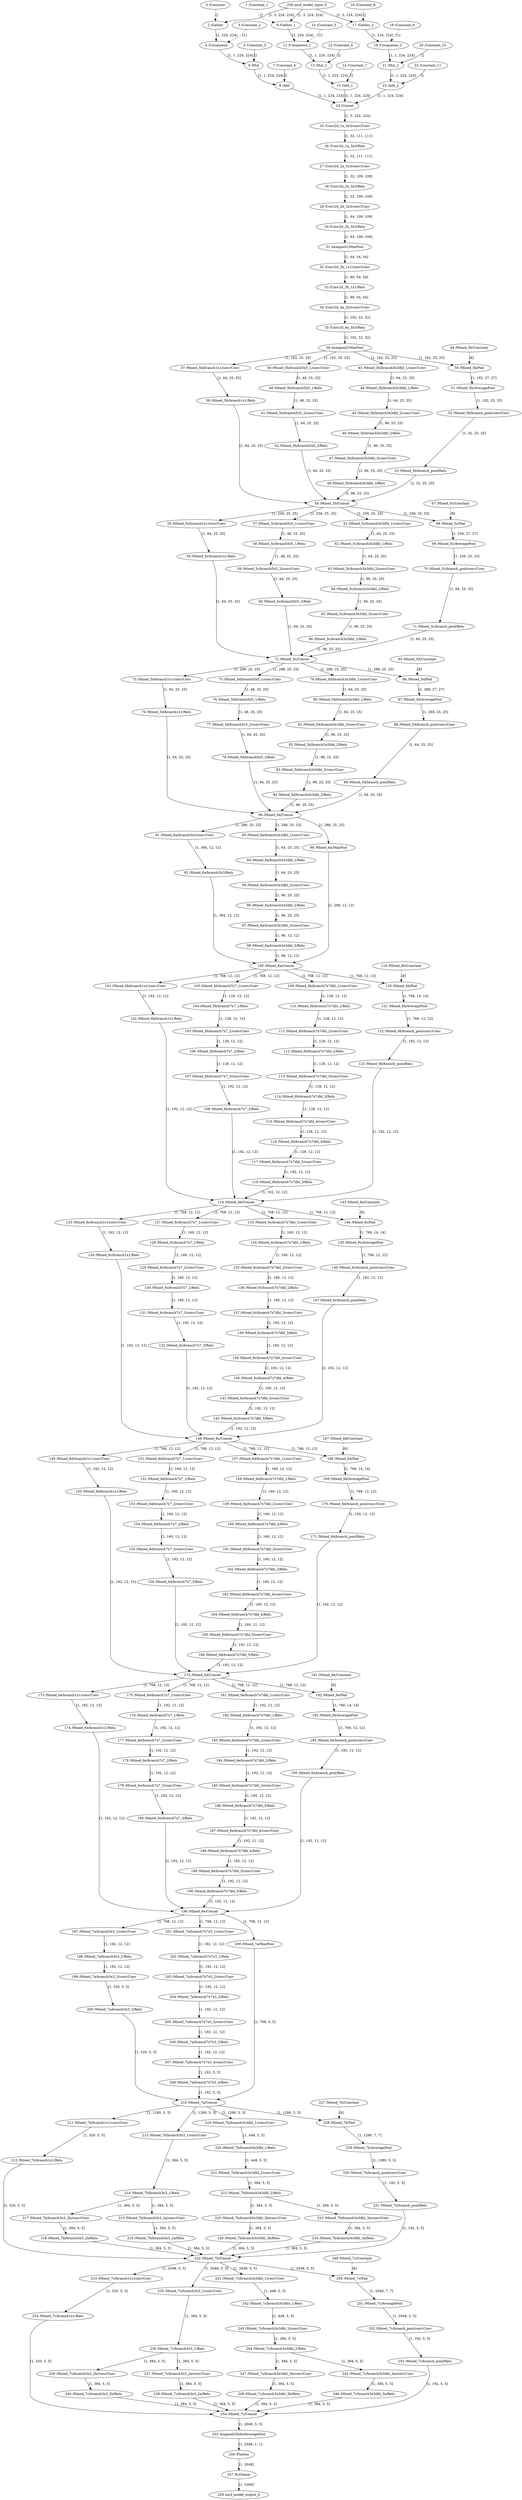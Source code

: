 strict digraph  {
"0 /Constant" [id=0, type=Constant];
"1 /Constant_1" [id=1, type=Constant];
"2 /Gather" [id=2, type=Gather];
"3 /Constant_2" [id=3, type=Constant];
"4 /Unsqueeze" [id=4, type=Unsqueeze];
"5 /Constant_3" [id=5, type=Constant];
"6 /Mul" [id=6, type=Mul];
"7 /Constant_4" [id=7, type=Constant];
"8 /Add" [id=8, type=Add];
"9 /Gather_1" [id=9, type=Gather];
"10 /Constant_5" [id=10, type=Constant];
"11 /Unsqueeze_1" [id=11, type=Unsqueeze];
"12 /Constant_6" [id=12, type=Constant];
"13 /Mul_1" [id=13, type=Mul];
"14 /Constant_7" [id=14, type=Constant];
"15 /Add_1" [id=15, type=Add];
"16 /Constant_8" [id=16, type=Constant];
"17 /Gather_2" [id=17, type=Gather];
"18 /Constant_9" [id=18, type=Constant];
"19 /Unsqueeze_2" [id=19, type=Unsqueeze];
"20 /Constant_10" [id=20, type=Constant];
"21 /Mul_2" [id=21, type=Mul];
"22 /Constant_11" [id=22, type=Constant];
"23 /Add_2" [id=23, type=Add];
"24 /Concat" [id=24, type=Concat];
"25 /Conv2d_1a_3x3/conv/Conv" [id=25, type=Conv];
"26 /Conv2d_1a_3x3/Relu" [id=26, type=Relu];
"27 /Conv2d_2a_3x3/conv/Conv" [id=27, type=Conv];
"28 /Conv2d_2a_3x3/Relu" [id=28, type=Relu];
"29 /Conv2d_2b_3x3/conv/Conv" [id=29, type=Conv];
"30 /Conv2d_2b_3x3/Relu" [id=30, type=Relu];
"31 /maxpool1/MaxPool" [id=31, type=MaxPool];
"32 /Conv2d_3b_1x1/conv/Conv" [id=32, type=Conv];
"33 /Conv2d_3b_1x1/Relu" [id=33, type=Relu];
"34 /Conv2d_4a_3x3/conv/Conv" [id=34, type=Conv];
"35 /Conv2d_4a_3x3/Relu" [id=35, type=Relu];
"36 /maxpool2/MaxPool" [id=36, type=MaxPool];
"37 /Mixed_5b/branch1x1/conv/Conv" [id=37, type=Conv];
"38 /Mixed_5b/branch1x1/Relu" [id=38, type=Relu];
"39 /Mixed_5b/branch5x5_1/conv/Conv" [id=39, type=Conv];
"40 /Mixed_5b/branch5x5_1/Relu" [id=40, type=Relu];
"41 /Mixed_5b/branch5x5_2/conv/Conv" [id=41, type=Conv];
"42 /Mixed_5b/branch5x5_2/Relu" [id=42, type=Relu];
"43 /Mixed_5b/branch3x3dbl_1/conv/Conv" [id=43, type=Conv];
"44 /Mixed_5b/branch3x3dbl_1/Relu" [id=44, type=Relu];
"45 /Mixed_5b/branch3x3dbl_2/conv/Conv" [id=45, type=Conv];
"46 /Mixed_5b/branch3x3dbl_2/Relu" [id=46, type=Relu];
"47 /Mixed_5b/branch3x3dbl_3/conv/Conv" [id=47, type=Conv];
"48 /Mixed_5b/branch3x3dbl_3/Relu" [id=48, type=Relu];
"49 /Mixed_5b/Constant" [id=49, type=Constant];
"50 /Mixed_5b/Pad" [id=50, type=Pad];
"51 /Mixed_5b/AveragePool" [id=51, type=AveragePool];
"52 /Mixed_5b/branch_pool/conv/Conv" [id=52, type=Conv];
"53 /Mixed_5b/branch_pool/Relu" [id=53, type=Relu];
"54 /Mixed_5b/Concat" [id=54, type=Concat];
"55 /Mixed_5c/branch1x1/conv/Conv" [id=55, type=Conv];
"56 /Mixed_5c/branch1x1/Relu" [id=56, type=Relu];
"57 /Mixed_5c/branch5x5_1/conv/Conv" [id=57, type=Conv];
"58 /Mixed_5c/branch5x5_1/Relu" [id=58, type=Relu];
"59 /Mixed_5c/branch5x5_2/conv/Conv" [id=59, type=Conv];
"60 /Mixed_5c/branch5x5_2/Relu" [id=60, type=Relu];
"61 /Mixed_5c/branch3x3dbl_1/conv/Conv" [id=61, type=Conv];
"62 /Mixed_5c/branch3x3dbl_1/Relu" [id=62, type=Relu];
"63 /Mixed_5c/branch3x3dbl_2/conv/Conv" [id=63, type=Conv];
"64 /Mixed_5c/branch3x3dbl_2/Relu" [id=64, type=Relu];
"65 /Mixed_5c/branch3x3dbl_3/conv/Conv" [id=65, type=Conv];
"66 /Mixed_5c/branch3x3dbl_3/Relu" [id=66, type=Relu];
"67 /Mixed_5c/Constant" [id=67, type=Constant];
"68 /Mixed_5c/Pad" [id=68, type=Pad];
"69 /Mixed_5c/AveragePool" [id=69, type=AveragePool];
"70 /Mixed_5c/branch_pool/conv/Conv" [id=70, type=Conv];
"71 /Mixed_5c/branch_pool/Relu" [id=71, type=Relu];
"72 /Mixed_5c/Concat" [id=72, type=Concat];
"73 /Mixed_5d/branch1x1/conv/Conv" [id=73, type=Conv];
"74 /Mixed_5d/branch1x1/Relu" [id=74, type=Relu];
"75 /Mixed_5d/branch5x5_1/conv/Conv" [id=75, type=Conv];
"76 /Mixed_5d/branch5x5_1/Relu" [id=76, type=Relu];
"77 /Mixed_5d/branch5x5_2/conv/Conv" [id=77, type=Conv];
"78 /Mixed_5d/branch5x5_2/Relu" [id=78, type=Relu];
"79 /Mixed_5d/branch3x3dbl_1/conv/Conv" [id=79, type=Conv];
"80 /Mixed_5d/branch3x3dbl_1/Relu" [id=80, type=Relu];
"81 /Mixed_5d/branch3x3dbl_2/conv/Conv" [id=81, type=Conv];
"82 /Mixed_5d/branch3x3dbl_2/Relu" [id=82, type=Relu];
"83 /Mixed_5d/branch3x3dbl_3/conv/Conv" [id=83, type=Conv];
"84 /Mixed_5d/branch3x3dbl_3/Relu" [id=84, type=Relu];
"85 /Mixed_5d/Constant" [id=85, type=Constant];
"86 /Mixed_5d/Pad" [id=86, type=Pad];
"87 /Mixed_5d/AveragePool" [id=87, type=AveragePool];
"88 /Mixed_5d/branch_pool/conv/Conv" [id=88, type=Conv];
"89 /Mixed_5d/branch_pool/Relu" [id=89, type=Relu];
"90 /Mixed_5d/Concat" [id=90, type=Concat];
"91 /Mixed_6a/branch3x3/conv/Conv" [id=91, type=Conv];
"92 /Mixed_6a/branch3x3/Relu" [id=92, type=Relu];
"93 /Mixed_6a/branch3x3dbl_1/conv/Conv" [id=93, type=Conv];
"94 /Mixed_6a/branch3x3dbl_1/Relu" [id=94, type=Relu];
"95 /Mixed_6a/branch3x3dbl_2/conv/Conv" [id=95, type=Conv];
"96 /Mixed_6a/branch3x3dbl_2/Relu" [id=96, type=Relu];
"97 /Mixed_6a/branch3x3dbl_3/conv/Conv" [id=97, type=Conv];
"98 /Mixed_6a/branch3x3dbl_3/Relu" [id=98, type=Relu];
"99 /Mixed_6a/MaxPool" [id=99, type=MaxPool];
"100 /Mixed_6a/Concat" [id=100, type=Concat];
"101 /Mixed_6b/branch1x1/conv/Conv" [id=101, type=Conv];
"102 /Mixed_6b/branch1x1/Relu" [id=102, type=Relu];
"103 /Mixed_6b/branch7x7_1/conv/Conv" [id=103, type=Conv];
"104 /Mixed_6b/branch7x7_1/Relu" [id=104, type=Relu];
"105 /Mixed_6b/branch7x7_2/conv/Conv" [id=105, type=Conv];
"106 /Mixed_6b/branch7x7_2/Relu" [id=106, type=Relu];
"107 /Mixed_6b/branch7x7_3/conv/Conv" [id=107, type=Conv];
"108 /Mixed_6b/branch7x7_3/Relu" [id=108, type=Relu];
"109 /Mixed_6b/branch7x7dbl_1/conv/Conv" [id=109, type=Conv];
"110 /Mixed_6b/branch7x7dbl_1/Relu" [id=110, type=Relu];
"111 /Mixed_6b/branch7x7dbl_2/conv/Conv" [id=111, type=Conv];
"112 /Mixed_6b/branch7x7dbl_2/Relu" [id=112, type=Relu];
"113 /Mixed_6b/branch7x7dbl_3/conv/Conv" [id=113, type=Conv];
"114 /Mixed_6b/branch7x7dbl_3/Relu" [id=114, type=Relu];
"115 /Mixed_6b/branch7x7dbl_4/conv/Conv" [id=115, type=Conv];
"116 /Mixed_6b/branch7x7dbl_4/Relu" [id=116, type=Relu];
"117 /Mixed_6b/branch7x7dbl_5/conv/Conv" [id=117, type=Conv];
"118 /Mixed_6b/branch7x7dbl_5/Relu" [id=118, type=Relu];
"119 /Mixed_6b/Constant" [id=119, type=Constant];
"120 /Mixed_6b/Pad" [id=120, type=Pad];
"121 /Mixed_6b/AveragePool" [id=121, type=AveragePool];
"122 /Mixed_6b/branch_pool/conv/Conv" [id=122, type=Conv];
"123 /Mixed_6b/branch_pool/Relu" [id=123, type=Relu];
"124 /Mixed_6b/Concat" [id=124, type=Concat];
"125 /Mixed_6c/branch1x1/conv/Conv" [id=125, type=Conv];
"126 /Mixed_6c/branch1x1/Relu" [id=126, type=Relu];
"127 /Mixed_6c/branch7x7_1/conv/Conv" [id=127, type=Conv];
"128 /Mixed_6c/branch7x7_1/Relu" [id=128, type=Relu];
"129 /Mixed_6c/branch7x7_2/conv/Conv" [id=129, type=Conv];
"130 /Mixed_6c/branch7x7_2/Relu" [id=130, type=Relu];
"131 /Mixed_6c/branch7x7_3/conv/Conv" [id=131, type=Conv];
"132 /Mixed_6c/branch7x7_3/Relu" [id=132, type=Relu];
"133 /Mixed_6c/branch7x7dbl_1/conv/Conv" [id=133, type=Conv];
"134 /Mixed_6c/branch7x7dbl_1/Relu" [id=134, type=Relu];
"135 /Mixed_6c/branch7x7dbl_2/conv/Conv" [id=135, type=Conv];
"136 /Mixed_6c/branch7x7dbl_2/Relu" [id=136, type=Relu];
"137 /Mixed_6c/branch7x7dbl_3/conv/Conv" [id=137, type=Conv];
"138 /Mixed_6c/branch7x7dbl_3/Relu" [id=138, type=Relu];
"139 /Mixed_6c/branch7x7dbl_4/conv/Conv" [id=139, type=Conv];
"140 /Mixed_6c/branch7x7dbl_4/Relu" [id=140, type=Relu];
"141 /Mixed_6c/branch7x7dbl_5/conv/Conv" [id=141, type=Conv];
"142 /Mixed_6c/branch7x7dbl_5/Relu" [id=142, type=Relu];
"143 /Mixed_6c/Constant" [id=143, type=Constant];
"144 /Mixed_6c/Pad" [id=144, type=Pad];
"145 /Mixed_6c/AveragePool" [id=145, type=AveragePool];
"146 /Mixed_6c/branch_pool/conv/Conv" [id=146, type=Conv];
"147 /Mixed_6c/branch_pool/Relu" [id=147, type=Relu];
"148 /Mixed_6c/Concat" [id=148, type=Concat];
"149 /Mixed_6d/branch1x1/conv/Conv" [id=149, type=Conv];
"150 /Mixed_6d/branch1x1/Relu" [id=150, type=Relu];
"151 /Mixed_6d/branch7x7_1/conv/Conv" [id=151, type=Conv];
"152 /Mixed_6d/branch7x7_1/Relu" [id=152, type=Relu];
"153 /Mixed_6d/branch7x7_2/conv/Conv" [id=153, type=Conv];
"154 /Mixed_6d/branch7x7_2/Relu" [id=154, type=Relu];
"155 /Mixed_6d/branch7x7_3/conv/Conv" [id=155, type=Conv];
"156 /Mixed_6d/branch7x7_3/Relu" [id=156, type=Relu];
"157 /Mixed_6d/branch7x7dbl_1/conv/Conv" [id=157, type=Conv];
"158 /Mixed_6d/branch7x7dbl_1/Relu" [id=158, type=Relu];
"159 /Mixed_6d/branch7x7dbl_2/conv/Conv" [id=159, type=Conv];
"160 /Mixed_6d/branch7x7dbl_2/Relu" [id=160, type=Relu];
"161 /Mixed_6d/branch7x7dbl_3/conv/Conv" [id=161, type=Conv];
"162 /Mixed_6d/branch7x7dbl_3/Relu" [id=162, type=Relu];
"163 /Mixed_6d/branch7x7dbl_4/conv/Conv" [id=163, type=Conv];
"164 /Mixed_6d/branch7x7dbl_4/Relu" [id=164, type=Relu];
"165 /Mixed_6d/branch7x7dbl_5/conv/Conv" [id=165, type=Conv];
"166 /Mixed_6d/branch7x7dbl_5/Relu" [id=166, type=Relu];
"167 /Mixed_6d/Constant" [id=167, type=Constant];
"168 /Mixed_6d/Pad" [id=168, type=Pad];
"169 /Mixed_6d/AveragePool" [id=169, type=AveragePool];
"170 /Mixed_6d/branch_pool/conv/Conv" [id=170, type=Conv];
"171 /Mixed_6d/branch_pool/Relu" [id=171, type=Relu];
"172 /Mixed_6d/Concat" [id=172, type=Concat];
"173 /Mixed_6e/branch1x1/conv/Conv" [id=173, type=Conv];
"174 /Mixed_6e/branch1x1/Relu" [id=174, type=Relu];
"175 /Mixed_6e/branch7x7_1/conv/Conv" [id=175, type=Conv];
"176 /Mixed_6e/branch7x7_1/Relu" [id=176, type=Relu];
"177 /Mixed_6e/branch7x7_2/conv/Conv" [id=177, type=Conv];
"178 /Mixed_6e/branch7x7_2/Relu" [id=178, type=Relu];
"179 /Mixed_6e/branch7x7_3/conv/Conv" [id=179, type=Conv];
"180 /Mixed_6e/branch7x7_3/Relu" [id=180, type=Relu];
"181 /Mixed_6e/branch7x7dbl_1/conv/Conv" [id=181, type=Conv];
"182 /Mixed_6e/branch7x7dbl_1/Relu" [id=182, type=Relu];
"183 /Mixed_6e/branch7x7dbl_2/conv/Conv" [id=183, type=Conv];
"184 /Mixed_6e/branch7x7dbl_2/Relu" [id=184, type=Relu];
"185 /Mixed_6e/branch7x7dbl_3/conv/Conv" [id=185, type=Conv];
"186 /Mixed_6e/branch7x7dbl_3/Relu" [id=186, type=Relu];
"187 /Mixed_6e/branch7x7dbl_4/conv/Conv" [id=187, type=Conv];
"188 /Mixed_6e/branch7x7dbl_4/Relu" [id=188, type=Relu];
"189 /Mixed_6e/branch7x7dbl_5/conv/Conv" [id=189, type=Conv];
"190 /Mixed_6e/branch7x7dbl_5/Relu" [id=190, type=Relu];
"191 /Mixed_6e/Constant" [id=191, type=Constant];
"192 /Mixed_6e/Pad" [id=192, type=Pad];
"193 /Mixed_6e/AveragePool" [id=193, type=AveragePool];
"194 /Mixed_6e/branch_pool/conv/Conv" [id=194, type=Conv];
"195 /Mixed_6e/branch_pool/Relu" [id=195, type=Relu];
"196 /Mixed_6e/Concat" [id=196, type=Concat];
"197 /Mixed_7a/branch3x3_1/conv/Conv" [id=197, type=Conv];
"198 /Mixed_7a/branch3x3_1/Relu" [id=198, type=Relu];
"199 /Mixed_7a/branch3x3_2/conv/Conv" [id=199, type=Conv];
"200 /Mixed_7a/branch3x3_2/Relu" [id=200, type=Relu];
"201 /Mixed_7a/branch7x7x3_1/conv/Conv" [id=201, type=Conv];
"202 /Mixed_7a/branch7x7x3_1/Relu" [id=202, type=Relu];
"203 /Mixed_7a/branch7x7x3_2/conv/Conv" [id=203, type=Conv];
"204 /Mixed_7a/branch7x7x3_2/Relu" [id=204, type=Relu];
"205 /Mixed_7a/branch7x7x3_3/conv/Conv" [id=205, type=Conv];
"206 /Mixed_7a/branch7x7x3_3/Relu" [id=206, type=Relu];
"207 /Mixed_7a/branch7x7x3_4/conv/Conv" [id=207, type=Conv];
"208 /Mixed_7a/branch7x7x3_4/Relu" [id=208, type=Relu];
"209 /Mixed_7a/MaxPool" [id=209, type=MaxPool];
"210 /Mixed_7a/Concat" [id=210, type=Concat];
"211 /Mixed_7b/branch1x1/conv/Conv" [id=211, type=Conv];
"212 /Mixed_7b/branch1x1/Relu" [id=212, type=Relu];
"213 /Mixed_7b/branch3x3_1/conv/Conv" [id=213, type=Conv];
"214 /Mixed_7b/branch3x3_1/Relu" [id=214, type=Relu];
"215 /Mixed_7b/branch3x3_2a/conv/Conv" [id=215, type=Conv];
"216 /Mixed_7b/branch3x3_2a/Relu" [id=216, type=Relu];
"217 /Mixed_7b/branch3x3_2b/conv/Conv" [id=217, type=Conv];
"218 /Mixed_7b/branch3x3_2b/Relu" [id=218, type=Relu];
"219 /Mixed_7b/branch3x3dbl_1/conv/Conv" [id=219, type=Conv];
"220 /Mixed_7b/branch3x3dbl_1/Relu" [id=220, type=Relu];
"221 /Mixed_7b/branch3x3dbl_2/conv/Conv" [id=221, type=Conv];
"222 /Mixed_7b/branch3x3dbl_2/Relu" [id=222, type=Relu];
"223 /Mixed_7b/branch3x3dbl_3a/conv/Conv" [id=223, type=Conv];
"224 /Mixed_7b/branch3x3dbl_3a/Relu" [id=224, type=Relu];
"225 /Mixed_7b/branch3x3dbl_3b/conv/Conv" [id=225, type=Conv];
"226 /Mixed_7b/branch3x3dbl_3b/Relu" [id=226, type=Relu];
"227 /Mixed_7b/Constant" [id=227, type=Constant];
"228 /Mixed_7b/Pad" [id=228, type=Pad];
"229 /Mixed_7b/AveragePool" [id=229, type=AveragePool];
"230 /Mixed_7b/branch_pool/conv/Conv" [id=230, type=Conv];
"231 /Mixed_7b/branch_pool/Relu" [id=231, type=Relu];
"232 /Mixed_7b/Concat" [id=232, type=Concat];
"233 /Mixed_7c/branch1x1/conv/Conv" [id=233, type=Conv];
"234 /Mixed_7c/branch1x1/Relu" [id=234, type=Relu];
"235 /Mixed_7c/branch3x3_1/conv/Conv" [id=235, type=Conv];
"236 /Mixed_7c/branch3x3_1/Relu" [id=236, type=Relu];
"237 /Mixed_7c/branch3x3_2a/conv/Conv" [id=237, type=Conv];
"238 /Mixed_7c/branch3x3_2a/Relu" [id=238, type=Relu];
"239 /Mixed_7c/branch3x3_2b/conv/Conv" [id=239, type=Conv];
"240 /Mixed_7c/branch3x3_2b/Relu" [id=240, type=Relu];
"241 /Mixed_7c/branch3x3dbl_1/conv/Conv" [id=241, type=Conv];
"242 /Mixed_7c/branch3x3dbl_1/Relu" [id=242, type=Relu];
"243 /Mixed_7c/branch3x3dbl_2/conv/Conv" [id=243, type=Conv];
"244 /Mixed_7c/branch3x3dbl_2/Relu" [id=244, type=Relu];
"245 /Mixed_7c/branch3x3dbl_3a/conv/Conv" [id=245, type=Conv];
"246 /Mixed_7c/branch3x3dbl_3a/Relu" [id=246, type=Relu];
"247 /Mixed_7c/branch3x3dbl_3b/conv/Conv" [id=247, type=Conv];
"248 /Mixed_7c/branch3x3dbl_3b/Relu" [id=248, type=Relu];
"249 /Mixed_7c/Constant" [id=249, type=Constant];
"250 /Mixed_7c/Pad" [id=250, type=Pad];
"251 /Mixed_7c/AveragePool" [id=251, type=AveragePool];
"252 /Mixed_7c/branch_pool/conv/Conv" [id=252, type=Conv];
"253 /Mixed_7c/branch_pool/Relu" [id=253, type=Relu];
"254 /Mixed_7c/Concat" [id=254, type=Concat];
"255 /avgpool/GlobalAveragePool" [id=255, type=GlobalAveragePool];
"256 /Flatten" [id=256, type=Flatten];
"257 /fc/Gemm" [id=257, type=Gemm];
"258 nncf_model_input_0" [id=258, type=nncf_model_input];
"259 nncf_model_output_0" [id=259, type=nncf_model_output];
"0 /Constant" -> "2 /Gather"  [label="[]", style=dashed];
"1 /Constant_1" -> "9 /Gather_1"  [label="[]", style=dashed];
"2 /Gather" -> "4 /Unsqueeze"  [label="[1, 224, 224]", style=solid];
"3 /Constant_2" -> "4 /Unsqueeze"  [label="[1]", style=dashed];
"4 /Unsqueeze" -> "6 /Mul"  [label="[1, 1, 224, 224]", style=solid];
"5 /Constant_3" -> "6 /Mul"  [label="[]", style=solid];
"6 /Mul" -> "8 /Add"  [label="[1, 1, 224, 224]", style=solid];
"7 /Constant_4" -> "8 /Add"  [label="[]", style=solid];
"8 /Add" -> "24 /Concat"  [label="[1, 1, 224, 224]", style=solid];
"9 /Gather_1" -> "11 /Unsqueeze_1"  [label="[1, 224, 224]", style=solid];
"10 /Constant_5" -> "11 /Unsqueeze_1"  [label="[1]", style=dashed];
"11 /Unsqueeze_1" -> "13 /Mul_1"  [label="[1, 1, 224, 224]", style=solid];
"12 /Constant_6" -> "13 /Mul_1"  [label="[]", style=solid];
"13 /Mul_1" -> "15 /Add_1"  [label="[1, 1, 224, 224]", style=solid];
"14 /Constant_7" -> "15 /Add_1"  [label="[]", style=solid];
"15 /Add_1" -> "24 /Concat"  [label="[1, 1, 224, 224]", style=solid];
"16 /Constant_8" -> "17 /Gather_2"  [label="[]", style=dashed];
"17 /Gather_2" -> "19 /Unsqueeze_2"  [label="[1, 224, 224]", style=solid];
"18 /Constant_9" -> "19 /Unsqueeze_2"  [label="[1]", style=dashed];
"19 /Unsqueeze_2" -> "21 /Mul_2"  [label="[1, 1, 224, 224]", style=solid];
"20 /Constant_10" -> "21 /Mul_2"  [label="[]", style=solid];
"21 /Mul_2" -> "23 /Add_2"  [label="[1, 1, 224, 224]", style=solid];
"22 /Constant_11" -> "23 /Add_2"  [label="[]", style=solid];
"23 /Add_2" -> "24 /Concat"  [label="[1, 1, 224, 224]", style=solid];
"24 /Concat" -> "25 /Conv2d_1a_3x3/conv/Conv"  [label="[1, 3, 224, 224]", style=solid];
"25 /Conv2d_1a_3x3/conv/Conv" -> "26 /Conv2d_1a_3x3/Relu"  [label="[1, 32, 111, 111]", style=solid];
"26 /Conv2d_1a_3x3/Relu" -> "27 /Conv2d_2a_3x3/conv/Conv"  [label="[1, 32, 111, 111]", style=solid];
"27 /Conv2d_2a_3x3/conv/Conv" -> "28 /Conv2d_2a_3x3/Relu"  [label="[1, 32, 109, 109]", style=solid];
"28 /Conv2d_2a_3x3/Relu" -> "29 /Conv2d_2b_3x3/conv/Conv"  [label="[1, 32, 109, 109]", style=solid];
"29 /Conv2d_2b_3x3/conv/Conv" -> "30 /Conv2d_2b_3x3/Relu"  [label="[1, 64, 109, 109]", style=solid];
"30 /Conv2d_2b_3x3/Relu" -> "31 /maxpool1/MaxPool"  [label="[1, 64, 109, 109]", style=solid];
"31 /maxpool1/MaxPool" -> "32 /Conv2d_3b_1x1/conv/Conv"  [label="[1, 64, 54, 54]", style=solid];
"32 /Conv2d_3b_1x1/conv/Conv" -> "33 /Conv2d_3b_1x1/Relu"  [label="[1, 80, 54, 54]", style=solid];
"33 /Conv2d_3b_1x1/Relu" -> "34 /Conv2d_4a_3x3/conv/Conv"  [label="[1, 80, 54, 54]", style=solid];
"34 /Conv2d_4a_3x3/conv/Conv" -> "35 /Conv2d_4a_3x3/Relu"  [label="[1, 192, 52, 52]", style=solid];
"35 /Conv2d_4a_3x3/Relu" -> "36 /maxpool2/MaxPool"  [label="[1, 192, 52, 52]", style=solid];
"36 /maxpool2/MaxPool" -> "37 /Mixed_5b/branch1x1/conv/Conv"  [label="[1, 192, 25, 25]", style=solid];
"36 /maxpool2/MaxPool" -> "39 /Mixed_5b/branch5x5_1/conv/Conv"  [label="[1, 192, 25, 25]", style=solid];
"36 /maxpool2/MaxPool" -> "43 /Mixed_5b/branch3x3dbl_1/conv/Conv"  [label="[1, 192, 25, 25]", style=solid];
"36 /maxpool2/MaxPool" -> "50 /Mixed_5b/Pad"  [label="[1, 192, 25, 25]", style=solid];
"37 /Mixed_5b/branch1x1/conv/Conv" -> "38 /Mixed_5b/branch1x1/Relu"  [label="[1, 64, 25, 25]", style=solid];
"38 /Mixed_5b/branch1x1/Relu" -> "54 /Mixed_5b/Concat"  [label="[1, 64, 25, 25]", style=solid];
"39 /Mixed_5b/branch5x5_1/conv/Conv" -> "40 /Mixed_5b/branch5x5_1/Relu"  [label="[1, 48, 25, 25]", style=solid];
"40 /Mixed_5b/branch5x5_1/Relu" -> "41 /Mixed_5b/branch5x5_2/conv/Conv"  [label="[1, 48, 25, 25]", style=solid];
"41 /Mixed_5b/branch5x5_2/conv/Conv" -> "42 /Mixed_5b/branch5x5_2/Relu"  [label="[1, 64, 25, 25]", style=solid];
"42 /Mixed_5b/branch5x5_2/Relu" -> "54 /Mixed_5b/Concat"  [label="[1, 64, 25, 25]", style=solid];
"43 /Mixed_5b/branch3x3dbl_1/conv/Conv" -> "44 /Mixed_5b/branch3x3dbl_1/Relu"  [label="[1, 64, 25, 25]", style=solid];
"44 /Mixed_5b/branch3x3dbl_1/Relu" -> "45 /Mixed_5b/branch3x3dbl_2/conv/Conv"  [label="[1, 64, 25, 25]", style=solid];
"45 /Mixed_5b/branch3x3dbl_2/conv/Conv" -> "46 /Mixed_5b/branch3x3dbl_2/Relu"  [label="[1, 96, 25, 25]", style=solid];
"46 /Mixed_5b/branch3x3dbl_2/Relu" -> "47 /Mixed_5b/branch3x3dbl_3/conv/Conv"  [label="[1, 96, 25, 25]", style=solid];
"47 /Mixed_5b/branch3x3dbl_3/conv/Conv" -> "48 /Mixed_5b/branch3x3dbl_3/Relu"  [label="[1, 96, 25, 25]", style=solid];
"48 /Mixed_5b/branch3x3dbl_3/Relu" -> "54 /Mixed_5b/Concat"  [label="[1, 96, 25, 25]", style=solid];
"49 /Mixed_5b/Constant" -> "50 /Mixed_5b/Pad"  [label="[8]", style=dashed];
"50 /Mixed_5b/Pad" -> "51 /Mixed_5b/AveragePool"  [label="[1, 192, 27, 27]", style=solid];
"51 /Mixed_5b/AveragePool" -> "52 /Mixed_5b/branch_pool/conv/Conv"  [label="[1, 192, 25, 25]", style=solid];
"52 /Mixed_5b/branch_pool/conv/Conv" -> "53 /Mixed_5b/branch_pool/Relu"  [label="[1, 32, 25, 25]", style=solid];
"53 /Mixed_5b/branch_pool/Relu" -> "54 /Mixed_5b/Concat"  [label="[1, 32, 25, 25]", style=solid];
"54 /Mixed_5b/Concat" -> "55 /Mixed_5c/branch1x1/conv/Conv"  [label="[1, 256, 25, 25]", style=solid];
"54 /Mixed_5b/Concat" -> "57 /Mixed_5c/branch5x5_1/conv/Conv"  [label="[1, 256, 25, 25]", style=solid];
"54 /Mixed_5b/Concat" -> "61 /Mixed_5c/branch3x3dbl_1/conv/Conv"  [label="[1, 256, 25, 25]", style=solid];
"54 /Mixed_5b/Concat" -> "68 /Mixed_5c/Pad"  [label="[1, 256, 25, 25]", style=solid];
"55 /Mixed_5c/branch1x1/conv/Conv" -> "56 /Mixed_5c/branch1x1/Relu"  [label="[1, 64, 25, 25]", style=solid];
"56 /Mixed_5c/branch1x1/Relu" -> "72 /Mixed_5c/Concat"  [label="[1, 64, 25, 25]", style=solid];
"57 /Mixed_5c/branch5x5_1/conv/Conv" -> "58 /Mixed_5c/branch5x5_1/Relu"  [label="[1, 48, 25, 25]", style=solid];
"58 /Mixed_5c/branch5x5_1/Relu" -> "59 /Mixed_5c/branch5x5_2/conv/Conv"  [label="[1, 48, 25, 25]", style=solid];
"59 /Mixed_5c/branch5x5_2/conv/Conv" -> "60 /Mixed_5c/branch5x5_2/Relu"  [label="[1, 64, 25, 25]", style=solid];
"60 /Mixed_5c/branch5x5_2/Relu" -> "72 /Mixed_5c/Concat"  [label="[1, 64, 25, 25]", style=solid];
"61 /Mixed_5c/branch3x3dbl_1/conv/Conv" -> "62 /Mixed_5c/branch3x3dbl_1/Relu"  [label="[1, 64, 25, 25]", style=solid];
"62 /Mixed_5c/branch3x3dbl_1/Relu" -> "63 /Mixed_5c/branch3x3dbl_2/conv/Conv"  [label="[1, 64, 25, 25]", style=solid];
"63 /Mixed_5c/branch3x3dbl_2/conv/Conv" -> "64 /Mixed_5c/branch3x3dbl_2/Relu"  [label="[1, 96, 25, 25]", style=solid];
"64 /Mixed_5c/branch3x3dbl_2/Relu" -> "65 /Mixed_5c/branch3x3dbl_3/conv/Conv"  [label="[1, 96, 25, 25]", style=solid];
"65 /Mixed_5c/branch3x3dbl_3/conv/Conv" -> "66 /Mixed_5c/branch3x3dbl_3/Relu"  [label="[1, 96, 25, 25]", style=solid];
"66 /Mixed_5c/branch3x3dbl_3/Relu" -> "72 /Mixed_5c/Concat"  [label="[1, 96, 25, 25]", style=solid];
"67 /Mixed_5c/Constant" -> "68 /Mixed_5c/Pad"  [label="[8]", style=dashed];
"68 /Mixed_5c/Pad" -> "69 /Mixed_5c/AveragePool"  [label="[1, 256, 27, 27]", style=solid];
"69 /Mixed_5c/AveragePool" -> "70 /Mixed_5c/branch_pool/conv/Conv"  [label="[1, 256, 25, 25]", style=solid];
"70 /Mixed_5c/branch_pool/conv/Conv" -> "71 /Mixed_5c/branch_pool/Relu"  [label="[1, 64, 25, 25]", style=solid];
"71 /Mixed_5c/branch_pool/Relu" -> "72 /Mixed_5c/Concat"  [label="[1, 64, 25, 25]", style=solid];
"72 /Mixed_5c/Concat" -> "73 /Mixed_5d/branch1x1/conv/Conv"  [label="[1, 288, 25, 25]", style=solid];
"72 /Mixed_5c/Concat" -> "75 /Mixed_5d/branch5x5_1/conv/Conv"  [label="[1, 288, 25, 25]", style=solid];
"72 /Mixed_5c/Concat" -> "79 /Mixed_5d/branch3x3dbl_1/conv/Conv"  [label="[1, 288, 25, 25]", style=solid];
"72 /Mixed_5c/Concat" -> "86 /Mixed_5d/Pad"  [label="[1, 288, 25, 25]", style=solid];
"73 /Mixed_5d/branch1x1/conv/Conv" -> "74 /Mixed_5d/branch1x1/Relu"  [label="[1, 64, 25, 25]", style=solid];
"74 /Mixed_5d/branch1x1/Relu" -> "90 /Mixed_5d/Concat"  [label="[1, 64, 25, 25]", style=solid];
"75 /Mixed_5d/branch5x5_1/conv/Conv" -> "76 /Mixed_5d/branch5x5_1/Relu"  [label="[1, 48, 25, 25]", style=solid];
"76 /Mixed_5d/branch5x5_1/Relu" -> "77 /Mixed_5d/branch5x5_2/conv/Conv"  [label="[1, 48, 25, 25]", style=solid];
"77 /Mixed_5d/branch5x5_2/conv/Conv" -> "78 /Mixed_5d/branch5x5_2/Relu"  [label="[1, 64, 25, 25]", style=solid];
"78 /Mixed_5d/branch5x5_2/Relu" -> "90 /Mixed_5d/Concat"  [label="[1, 64, 25, 25]", style=solid];
"79 /Mixed_5d/branch3x3dbl_1/conv/Conv" -> "80 /Mixed_5d/branch3x3dbl_1/Relu"  [label="[1, 64, 25, 25]", style=solid];
"80 /Mixed_5d/branch3x3dbl_1/Relu" -> "81 /Mixed_5d/branch3x3dbl_2/conv/Conv"  [label="[1, 64, 25, 25]", style=solid];
"81 /Mixed_5d/branch3x3dbl_2/conv/Conv" -> "82 /Mixed_5d/branch3x3dbl_2/Relu"  [label="[1, 96, 25, 25]", style=solid];
"82 /Mixed_5d/branch3x3dbl_2/Relu" -> "83 /Mixed_5d/branch3x3dbl_3/conv/Conv"  [label="[1, 96, 25, 25]", style=solid];
"83 /Mixed_5d/branch3x3dbl_3/conv/Conv" -> "84 /Mixed_5d/branch3x3dbl_3/Relu"  [label="[1, 96, 25, 25]", style=solid];
"84 /Mixed_5d/branch3x3dbl_3/Relu" -> "90 /Mixed_5d/Concat"  [label="[1, 96, 25, 25]", style=solid];
"85 /Mixed_5d/Constant" -> "86 /Mixed_5d/Pad"  [label="[8]", style=dashed];
"86 /Mixed_5d/Pad" -> "87 /Mixed_5d/AveragePool"  [label="[1, 288, 27, 27]", style=solid];
"87 /Mixed_5d/AveragePool" -> "88 /Mixed_5d/branch_pool/conv/Conv"  [label="[1, 288, 25, 25]", style=solid];
"88 /Mixed_5d/branch_pool/conv/Conv" -> "89 /Mixed_5d/branch_pool/Relu"  [label="[1, 64, 25, 25]", style=solid];
"89 /Mixed_5d/branch_pool/Relu" -> "90 /Mixed_5d/Concat"  [label="[1, 64, 25, 25]", style=solid];
"90 /Mixed_5d/Concat" -> "91 /Mixed_6a/branch3x3/conv/Conv"  [label="[1, 288, 25, 25]", style=solid];
"90 /Mixed_5d/Concat" -> "93 /Mixed_6a/branch3x3dbl_1/conv/Conv"  [label="[1, 288, 25, 25]", style=solid];
"90 /Mixed_5d/Concat" -> "99 /Mixed_6a/MaxPool"  [label="[1, 288, 25, 25]", style=solid];
"91 /Mixed_6a/branch3x3/conv/Conv" -> "92 /Mixed_6a/branch3x3/Relu"  [label="[1, 384, 12, 12]", style=solid];
"92 /Mixed_6a/branch3x3/Relu" -> "100 /Mixed_6a/Concat"  [label="[1, 384, 12, 12]", style=solid];
"93 /Mixed_6a/branch3x3dbl_1/conv/Conv" -> "94 /Mixed_6a/branch3x3dbl_1/Relu"  [label="[1, 64, 25, 25]", style=solid];
"94 /Mixed_6a/branch3x3dbl_1/Relu" -> "95 /Mixed_6a/branch3x3dbl_2/conv/Conv"  [label="[1, 64, 25, 25]", style=solid];
"95 /Mixed_6a/branch3x3dbl_2/conv/Conv" -> "96 /Mixed_6a/branch3x3dbl_2/Relu"  [label="[1, 96, 25, 25]", style=solid];
"96 /Mixed_6a/branch3x3dbl_2/Relu" -> "97 /Mixed_6a/branch3x3dbl_3/conv/Conv"  [label="[1, 96, 25, 25]", style=solid];
"97 /Mixed_6a/branch3x3dbl_3/conv/Conv" -> "98 /Mixed_6a/branch3x3dbl_3/Relu"  [label="[1, 96, 12, 12]", style=solid];
"98 /Mixed_6a/branch3x3dbl_3/Relu" -> "100 /Mixed_6a/Concat"  [label="[1, 96, 12, 12]", style=solid];
"99 /Mixed_6a/MaxPool" -> "100 /Mixed_6a/Concat"  [label="[1, 288, 12, 12]", style=solid];
"100 /Mixed_6a/Concat" -> "101 /Mixed_6b/branch1x1/conv/Conv"  [label="[1, 768, 12, 12]", style=solid];
"100 /Mixed_6a/Concat" -> "103 /Mixed_6b/branch7x7_1/conv/Conv"  [label="[1, 768, 12, 12]", style=solid];
"100 /Mixed_6a/Concat" -> "109 /Mixed_6b/branch7x7dbl_1/conv/Conv"  [label="[1, 768, 12, 12]", style=solid];
"100 /Mixed_6a/Concat" -> "120 /Mixed_6b/Pad"  [label="[1, 768, 12, 12]", style=solid];
"101 /Mixed_6b/branch1x1/conv/Conv" -> "102 /Mixed_6b/branch1x1/Relu"  [label="[1, 192, 12, 12]", style=solid];
"102 /Mixed_6b/branch1x1/Relu" -> "124 /Mixed_6b/Concat"  [label="[1, 192, 12, 12]", style=solid];
"103 /Mixed_6b/branch7x7_1/conv/Conv" -> "104 /Mixed_6b/branch7x7_1/Relu"  [label="[1, 128, 12, 12]", style=solid];
"104 /Mixed_6b/branch7x7_1/Relu" -> "105 /Mixed_6b/branch7x7_2/conv/Conv"  [label="[1, 128, 12, 12]", style=solid];
"105 /Mixed_6b/branch7x7_2/conv/Conv" -> "106 /Mixed_6b/branch7x7_2/Relu"  [label="[1, 128, 12, 12]", style=solid];
"106 /Mixed_6b/branch7x7_2/Relu" -> "107 /Mixed_6b/branch7x7_3/conv/Conv"  [label="[1, 128, 12, 12]", style=solid];
"107 /Mixed_6b/branch7x7_3/conv/Conv" -> "108 /Mixed_6b/branch7x7_3/Relu"  [label="[1, 192, 12, 12]", style=solid];
"108 /Mixed_6b/branch7x7_3/Relu" -> "124 /Mixed_6b/Concat"  [label="[1, 192, 12, 12]", style=solid];
"109 /Mixed_6b/branch7x7dbl_1/conv/Conv" -> "110 /Mixed_6b/branch7x7dbl_1/Relu"  [label="[1, 128, 12, 12]", style=solid];
"110 /Mixed_6b/branch7x7dbl_1/Relu" -> "111 /Mixed_6b/branch7x7dbl_2/conv/Conv"  [label="[1, 128, 12, 12]", style=solid];
"111 /Mixed_6b/branch7x7dbl_2/conv/Conv" -> "112 /Mixed_6b/branch7x7dbl_2/Relu"  [label="[1, 128, 12, 12]", style=solid];
"112 /Mixed_6b/branch7x7dbl_2/Relu" -> "113 /Mixed_6b/branch7x7dbl_3/conv/Conv"  [label="[1, 128, 12, 12]", style=solid];
"113 /Mixed_6b/branch7x7dbl_3/conv/Conv" -> "114 /Mixed_6b/branch7x7dbl_3/Relu"  [label="[1, 128, 12, 12]", style=solid];
"114 /Mixed_6b/branch7x7dbl_3/Relu" -> "115 /Mixed_6b/branch7x7dbl_4/conv/Conv"  [label="[1, 128, 12, 12]", style=solid];
"115 /Mixed_6b/branch7x7dbl_4/conv/Conv" -> "116 /Mixed_6b/branch7x7dbl_4/Relu"  [label="[1, 128, 12, 12]", style=solid];
"116 /Mixed_6b/branch7x7dbl_4/Relu" -> "117 /Mixed_6b/branch7x7dbl_5/conv/Conv"  [label="[1, 128, 12, 12]", style=solid];
"117 /Mixed_6b/branch7x7dbl_5/conv/Conv" -> "118 /Mixed_6b/branch7x7dbl_5/Relu"  [label="[1, 192, 12, 12]", style=solid];
"118 /Mixed_6b/branch7x7dbl_5/Relu" -> "124 /Mixed_6b/Concat"  [label="[1, 192, 12, 12]", style=solid];
"119 /Mixed_6b/Constant" -> "120 /Mixed_6b/Pad"  [label="[8]", style=dashed];
"120 /Mixed_6b/Pad" -> "121 /Mixed_6b/AveragePool"  [label="[1, 768, 14, 14]", style=solid];
"121 /Mixed_6b/AveragePool" -> "122 /Mixed_6b/branch_pool/conv/Conv"  [label="[1, 768, 12, 12]", style=solid];
"122 /Mixed_6b/branch_pool/conv/Conv" -> "123 /Mixed_6b/branch_pool/Relu"  [label="[1, 192, 12, 12]", style=solid];
"123 /Mixed_6b/branch_pool/Relu" -> "124 /Mixed_6b/Concat"  [label="[1, 192, 12, 12]", style=solid];
"124 /Mixed_6b/Concat" -> "125 /Mixed_6c/branch1x1/conv/Conv"  [label="[1, 768, 12, 12]", style=solid];
"124 /Mixed_6b/Concat" -> "127 /Mixed_6c/branch7x7_1/conv/Conv"  [label="[1, 768, 12, 12]", style=solid];
"124 /Mixed_6b/Concat" -> "133 /Mixed_6c/branch7x7dbl_1/conv/Conv"  [label="[1, 768, 12, 12]", style=solid];
"124 /Mixed_6b/Concat" -> "144 /Mixed_6c/Pad"  [label="[1, 768, 12, 12]", style=solid];
"125 /Mixed_6c/branch1x1/conv/Conv" -> "126 /Mixed_6c/branch1x1/Relu"  [label="[1, 192, 12, 12]", style=solid];
"126 /Mixed_6c/branch1x1/Relu" -> "148 /Mixed_6c/Concat"  [label="[1, 192, 12, 12]", style=solid];
"127 /Mixed_6c/branch7x7_1/conv/Conv" -> "128 /Mixed_6c/branch7x7_1/Relu"  [label="[1, 160, 12, 12]", style=solid];
"128 /Mixed_6c/branch7x7_1/Relu" -> "129 /Mixed_6c/branch7x7_2/conv/Conv"  [label="[1, 160, 12, 12]", style=solid];
"129 /Mixed_6c/branch7x7_2/conv/Conv" -> "130 /Mixed_6c/branch7x7_2/Relu"  [label="[1, 160, 12, 12]", style=solid];
"130 /Mixed_6c/branch7x7_2/Relu" -> "131 /Mixed_6c/branch7x7_3/conv/Conv"  [label="[1, 160, 12, 12]", style=solid];
"131 /Mixed_6c/branch7x7_3/conv/Conv" -> "132 /Mixed_6c/branch7x7_3/Relu"  [label="[1, 192, 12, 12]", style=solid];
"132 /Mixed_6c/branch7x7_3/Relu" -> "148 /Mixed_6c/Concat"  [label="[1, 192, 12, 12]", style=solid];
"133 /Mixed_6c/branch7x7dbl_1/conv/Conv" -> "134 /Mixed_6c/branch7x7dbl_1/Relu"  [label="[1, 160, 12, 12]", style=solid];
"134 /Mixed_6c/branch7x7dbl_1/Relu" -> "135 /Mixed_6c/branch7x7dbl_2/conv/Conv"  [label="[1, 160, 12, 12]", style=solid];
"135 /Mixed_6c/branch7x7dbl_2/conv/Conv" -> "136 /Mixed_6c/branch7x7dbl_2/Relu"  [label="[1, 160, 12, 12]", style=solid];
"136 /Mixed_6c/branch7x7dbl_2/Relu" -> "137 /Mixed_6c/branch7x7dbl_3/conv/Conv"  [label="[1, 160, 12, 12]", style=solid];
"137 /Mixed_6c/branch7x7dbl_3/conv/Conv" -> "138 /Mixed_6c/branch7x7dbl_3/Relu"  [label="[1, 160, 12, 12]", style=solid];
"138 /Mixed_6c/branch7x7dbl_3/Relu" -> "139 /Mixed_6c/branch7x7dbl_4/conv/Conv"  [label="[1, 160, 12, 12]", style=solid];
"139 /Mixed_6c/branch7x7dbl_4/conv/Conv" -> "140 /Mixed_6c/branch7x7dbl_4/Relu"  [label="[1, 160, 12, 12]", style=solid];
"140 /Mixed_6c/branch7x7dbl_4/Relu" -> "141 /Mixed_6c/branch7x7dbl_5/conv/Conv"  [label="[1, 160, 12, 12]", style=solid];
"141 /Mixed_6c/branch7x7dbl_5/conv/Conv" -> "142 /Mixed_6c/branch7x7dbl_5/Relu"  [label="[1, 192, 12, 12]", style=solid];
"142 /Mixed_6c/branch7x7dbl_5/Relu" -> "148 /Mixed_6c/Concat"  [label="[1, 192, 12, 12]", style=solid];
"143 /Mixed_6c/Constant" -> "144 /Mixed_6c/Pad"  [label="[8]", style=dashed];
"144 /Mixed_6c/Pad" -> "145 /Mixed_6c/AveragePool"  [label="[1, 768, 14, 14]", style=solid];
"145 /Mixed_6c/AveragePool" -> "146 /Mixed_6c/branch_pool/conv/Conv"  [label="[1, 768, 12, 12]", style=solid];
"146 /Mixed_6c/branch_pool/conv/Conv" -> "147 /Mixed_6c/branch_pool/Relu"  [label="[1, 192, 12, 12]", style=solid];
"147 /Mixed_6c/branch_pool/Relu" -> "148 /Mixed_6c/Concat"  [label="[1, 192, 12, 12]", style=solid];
"148 /Mixed_6c/Concat" -> "149 /Mixed_6d/branch1x1/conv/Conv"  [label="[1, 768, 12, 12]", style=solid];
"148 /Mixed_6c/Concat" -> "151 /Mixed_6d/branch7x7_1/conv/Conv"  [label="[1, 768, 12, 12]", style=solid];
"148 /Mixed_6c/Concat" -> "157 /Mixed_6d/branch7x7dbl_1/conv/Conv"  [label="[1, 768, 12, 12]", style=solid];
"148 /Mixed_6c/Concat" -> "168 /Mixed_6d/Pad"  [label="[1, 768, 12, 12]", style=solid];
"149 /Mixed_6d/branch1x1/conv/Conv" -> "150 /Mixed_6d/branch1x1/Relu"  [label="[1, 192, 12, 12]", style=solid];
"150 /Mixed_6d/branch1x1/Relu" -> "172 /Mixed_6d/Concat"  [label="[1, 192, 12, 12]", style=solid];
"151 /Mixed_6d/branch7x7_1/conv/Conv" -> "152 /Mixed_6d/branch7x7_1/Relu"  [label="[1, 160, 12, 12]", style=solid];
"152 /Mixed_6d/branch7x7_1/Relu" -> "153 /Mixed_6d/branch7x7_2/conv/Conv"  [label="[1, 160, 12, 12]", style=solid];
"153 /Mixed_6d/branch7x7_2/conv/Conv" -> "154 /Mixed_6d/branch7x7_2/Relu"  [label="[1, 160, 12, 12]", style=solid];
"154 /Mixed_6d/branch7x7_2/Relu" -> "155 /Mixed_6d/branch7x7_3/conv/Conv"  [label="[1, 160, 12, 12]", style=solid];
"155 /Mixed_6d/branch7x7_3/conv/Conv" -> "156 /Mixed_6d/branch7x7_3/Relu"  [label="[1, 192, 12, 12]", style=solid];
"156 /Mixed_6d/branch7x7_3/Relu" -> "172 /Mixed_6d/Concat"  [label="[1, 192, 12, 12]", style=solid];
"157 /Mixed_6d/branch7x7dbl_1/conv/Conv" -> "158 /Mixed_6d/branch7x7dbl_1/Relu"  [label="[1, 160, 12, 12]", style=solid];
"158 /Mixed_6d/branch7x7dbl_1/Relu" -> "159 /Mixed_6d/branch7x7dbl_2/conv/Conv"  [label="[1, 160, 12, 12]", style=solid];
"159 /Mixed_6d/branch7x7dbl_2/conv/Conv" -> "160 /Mixed_6d/branch7x7dbl_2/Relu"  [label="[1, 160, 12, 12]", style=solid];
"160 /Mixed_6d/branch7x7dbl_2/Relu" -> "161 /Mixed_6d/branch7x7dbl_3/conv/Conv"  [label="[1, 160, 12, 12]", style=solid];
"161 /Mixed_6d/branch7x7dbl_3/conv/Conv" -> "162 /Mixed_6d/branch7x7dbl_3/Relu"  [label="[1, 160, 12, 12]", style=solid];
"162 /Mixed_6d/branch7x7dbl_3/Relu" -> "163 /Mixed_6d/branch7x7dbl_4/conv/Conv"  [label="[1, 160, 12, 12]", style=solid];
"163 /Mixed_6d/branch7x7dbl_4/conv/Conv" -> "164 /Mixed_6d/branch7x7dbl_4/Relu"  [label="[1, 160, 12, 12]", style=solid];
"164 /Mixed_6d/branch7x7dbl_4/Relu" -> "165 /Mixed_6d/branch7x7dbl_5/conv/Conv"  [label="[1, 160, 12, 12]", style=solid];
"165 /Mixed_6d/branch7x7dbl_5/conv/Conv" -> "166 /Mixed_6d/branch7x7dbl_5/Relu"  [label="[1, 192, 12, 12]", style=solid];
"166 /Mixed_6d/branch7x7dbl_5/Relu" -> "172 /Mixed_6d/Concat"  [label="[1, 192, 12, 12]", style=solid];
"167 /Mixed_6d/Constant" -> "168 /Mixed_6d/Pad"  [label="[8]", style=dashed];
"168 /Mixed_6d/Pad" -> "169 /Mixed_6d/AveragePool"  [label="[1, 768, 14, 14]", style=solid];
"169 /Mixed_6d/AveragePool" -> "170 /Mixed_6d/branch_pool/conv/Conv"  [label="[1, 768, 12, 12]", style=solid];
"170 /Mixed_6d/branch_pool/conv/Conv" -> "171 /Mixed_6d/branch_pool/Relu"  [label="[1, 192, 12, 12]", style=solid];
"171 /Mixed_6d/branch_pool/Relu" -> "172 /Mixed_6d/Concat"  [label="[1, 192, 12, 12]", style=solid];
"172 /Mixed_6d/Concat" -> "173 /Mixed_6e/branch1x1/conv/Conv"  [label="[1, 768, 12, 12]", style=solid];
"172 /Mixed_6d/Concat" -> "175 /Mixed_6e/branch7x7_1/conv/Conv"  [label="[1, 768, 12, 12]", style=solid];
"172 /Mixed_6d/Concat" -> "181 /Mixed_6e/branch7x7dbl_1/conv/Conv"  [label="[1, 768, 12, 12]", style=solid];
"172 /Mixed_6d/Concat" -> "192 /Mixed_6e/Pad"  [label="[1, 768, 12, 12]", style=solid];
"173 /Mixed_6e/branch1x1/conv/Conv" -> "174 /Mixed_6e/branch1x1/Relu"  [label="[1, 192, 12, 12]", style=solid];
"174 /Mixed_6e/branch1x1/Relu" -> "196 /Mixed_6e/Concat"  [label="[1, 192, 12, 12]", style=solid];
"175 /Mixed_6e/branch7x7_1/conv/Conv" -> "176 /Mixed_6e/branch7x7_1/Relu"  [label="[1, 192, 12, 12]", style=solid];
"176 /Mixed_6e/branch7x7_1/Relu" -> "177 /Mixed_6e/branch7x7_2/conv/Conv"  [label="[1, 192, 12, 12]", style=solid];
"177 /Mixed_6e/branch7x7_2/conv/Conv" -> "178 /Mixed_6e/branch7x7_2/Relu"  [label="[1, 192, 12, 12]", style=solid];
"178 /Mixed_6e/branch7x7_2/Relu" -> "179 /Mixed_6e/branch7x7_3/conv/Conv"  [label="[1, 192, 12, 12]", style=solid];
"179 /Mixed_6e/branch7x7_3/conv/Conv" -> "180 /Mixed_6e/branch7x7_3/Relu"  [label="[1, 192, 12, 12]", style=solid];
"180 /Mixed_6e/branch7x7_3/Relu" -> "196 /Mixed_6e/Concat"  [label="[1, 192, 12, 12]", style=solid];
"181 /Mixed_6e/branch7x7dbl_1/conv/Conv" -> "182 /Mixed_6e/branch7x7dbl_1/Relu"  [label="[1, 192, 12, 12]", style=solid];
"182 /Mixed_6e/branch7x7dbl_1/Relu" -> "183 /Mixed_6e/branch7x7dbl_2/conv/Conv"  [label="[1, 192, 12, 12]", style=solid];
"183 /Mixed_6e/branch7x7dbl_2/conv/Conv" -> "184 /Mixed_6e/branch7x7dbl_2/Relu"  [label="[1, 192, 12, 12]", style=solid];
"184 /Mixed_6e/branch7x7dbl_2/Relu" -> "185 /Mixed_6e/branch7x7dbl_3/conv/Conv"  [label="[1, 192, 12, 12]", style=solid];
"185 /Mixed_6e/branch7x7dbl_3/conv/Conv" -> "186 /Mixed_6e/branch7x7dbl_3/Relu"  [label="[1, 192, 12, 12]", style=solid];
"186 /Mixed_6e/branch7x7dbl_3/Relu" -> "187 /Mixed_6e/branch7x7dbl_4/conv/Conv"  [label="[1, 192, 12, 12]", style=solid];
"187 /Mixed_6e/branch7x7dbl_4/conv/Conv" -> "188 /Mixed_6e/branch7x7dbl_4/Relu"  [label="[1, 192, 12, 12]", style=solid];
"188 /Mixed_6e/branch7x7dbl_4/Relu" -> "189 /Mixed_6e/branch7x7dbl_5/conv/Conv"  [label="[1, 192, 12, 12]", style=solid];
"189 /Mixed_6e/branch7x7dbl_5/conv/Conv" -> "190 /Mixed_6e/branch7x7dbl_5/Relu"  [label="[1, 192, 12, 12]", style=solid];
"190 /Mixed_6e/branch7x7dbl_5/Relu" -> "196 /Mixed_6e/Concat"  [label="[1, 192, 12, 12]", style=solid];
"191 /Mixed_6e/Constant" -> "192 /Mixed_6e/Pad"  [label="[8]", style=dashed];
"192 /Mixed_6e/Pad" -> "193 /Mixed_6e/AveragePool"  [label="[1, 768, 14, 14]", style=solid];
"193 /Mixed_6e/AveragePool" -> "194 /Mixed_6e/branch_pool/conv/Conv"  [label="[1, 768, 12, 12]", style=solid];
"194 /Mixed_6e/branch_pool/conv/Conv" -> "195 /Mixed_6e/branch_pool/Relu"  [label="[1, 192, 12, 12]", style=solid];
"195 /Mixed_6e/branch_pool/Relu" -> "196 /Mixed_6e/Concat"  [label="[1, 192, 12, 12]", style=solid];
"196 /Mixed_6e/Concat" -> "197 /Mixed_7a/branch3x3_1/conv/Conv"  [label="[1, 768, 12, 12]", style=solid];
"196 /Mixed_6e/Concat" -> "201 /Mixed_7a/branch7x7x3_1/conv/Conv"  [label="[1, 768, 12, 12]", style=solid];
"196 /Mixed_6e/Concat" -> "209 /Mixed_7a/MaxPool"  [label="[1, 768, 12, 12]", style=solid];
"197 /Mixed_7a/branch3x3_1/conv/Conv" -> "198 /Mixed_7a/branch3x3_1/Relu"  [label="[1, 192, 12, 12]", style=solid];
"198 /Mixed_7a/branch3x3_1/Relu" -> "199 /Mixed_7a/branch3x3_2/conv/Conv"  [label="[1, 192, 12, 12]", style=solid];
"199 /Mixed_7a/branch3x3_2/conv/Conv" -> "200 /Mixed_7a/branch3x3_2/Relu"  [label="[1, 320, 5, 5]", style=solid];
"200 /Mixed_7a/branch3x3_2/Relu" -> "210 /Mixed_7a/Concat"  [label="[1, 320, 5, 5]", style=solid];
"201 /Mixed_7a/branch7x7x3_1/conv/Conv" -> "202 /Mixed_7a/branch7x7x3_1/Relu"  [label="[1, 192, 12, 12]", style=solid];
"202 /Mixed_7a/branch7x7x3_1/Relu" -> "203 /Mixed_7a/branch7x7x3_2/conv/Conv"  [label="[1, 192, 12, 12]", style=solid];
"203 /Mixed_7a/branch7x7x3_2/conv/Conv" -> "204 /Mixed_7a/branch7x7x3_2/Relu"  [label="[1, 192, 12, 12]", style=solid];
"204 /Mixed_7a/branch7x7x3_2/Relu" -> "205 /Mixed_7a/branch7x7x3_3/conv/Conv"  [label="[1, 192, 12, 12]", style=solid];
"205 /Mixed_7a/branch7x7x3_3/conv/Conv" -> "206 /Mixed_7a/branch7x7x3_3/Relu"  [label="[1, 192, 12, 12]", style=solid];
"206 /Mixed_7a/branch7x7x3_3/Relu" -> "207 /Mixed_7a/branch7x7x3_4/conv/Conv"  [label="[1, 192, 12, 12]", style=solid];
"207 /Mixed_7a/branch7x7x3_4/conv/Conv" -> "208 /Mixed_7a/branch7x7x3_4/Relu"  [label="[1, 192, 5, 5]", style=solid];
"208 /Mixed_7a/branch7x7x3_4/Relu" -> "210 /Mixed_7a/Concat"  [label="[1, 192, 5, 5]", style=solid];
"209 /Mixed_7a/MaxPool" -> "210 /Mixed_7a/Concat"  [label="[1, 768, 5, 5]", style=solid];
"210 /Mixed_7a/Concat" -> "211 /Mixed_7b/branch1x1/conv/Conv"  [label="[1, 1280, 5, 5]", style=solid];
"210 /Mixed_7a/Concat" -> "213 /Mixed_7b/branch3x3_1/conv/Conv"  [label="[1, 1280, 5, 5]", style=solid];
"210 /Mixed_7a/Concat" -> "219 /Mixed_7b/branch3x3dbl_1/conv/Conv"  [label="[1, 1280, 5, 5]", style=solid];
"210 /Mixed_7a/Concat" -> "228 /Mixed_7b/Pad"  [label="[1, 1280, 5, 5]", style=solid];
"211 /Mixed_7b/branch1x1/conv/Conv" -> "212 /Mixed_7b/branch1x1/Relu"  [label="[1, 320, 5, 5]", style=solid];
"212 /Mixed_7b/branch1x1/Relu" -> "232 /Mixed_7b/Concat"  [label="[1, 320, 5, 5]", style=solid];
"213 /Mixed_7b/branch3x3_1/conv/Conv" -> "214 /Mixed_7b/branch3x3_1/Relu"  [label="[1, 384, 5, 5]", style=solid];
"214 /Mixed_7b/branch3x3_1/Relu" -> "215 /Mixed_7b/branch3x3_2a/conv/Conv"  [label="[1, 384, 5, 5]", style=solid];
"214 /Mixed_7b/branch3x3_1/Relu" -> "217 /Mixed_7b/branch3x3_2b/conv/Conv"  [label="[1, 384, 5, 5]", style=solid];
"215 /Mixed_7b/branch3x3_2a/conv/Conv" -> "216 /Mixed_7b/branch3x3_2a/Relu"  [label="[1, 384, 5, 5]", style=solid];
"216 /Mixed_7b/branch3x3_2a/Relu" -> "232 /Mixed_7b/Concat"  [label="[1, 384, 5, 5]", style=solid];
"217 /Mixed_7b/branch3x3_2b/conv/Conv" -> "218 /Mixed_7b/branch3x3_2b/Relu"  [label="[1, 384, 5, 5]", style=solid];
"218 /Mixed_7b/branch3x3_2b/Relu" -> "232 /Mixed_7b/Concat"  [label="[1, 384, 5, 5]", style=solid];
"219 /Mixed_7b/branch3x3dbl_1/conv/Conv" -> "220 /Mixed_7b/branch3x3dbl_1/Relu"  [label="[1, 448, 5, 5]", style=solid];
"220 /Mixed_7b/branch3x3dbl_1/Relu" -> "221 /Mixed_7b/branch3x3dbl_2/conv/Conv"  [label="[1, 448, 5, 5]", style=solid];
"221 /Mixed_7b/branch3x3dbl_2/conv/Conv" -> "222 /Mixed_7b/branch3x3dbl_2/Relu"  [label="[1, 384, 5, 5]", style=solid];
"222 /Mixed_7b/branch3x3dbl_2/Relu" -> "223 /Mixed_7b/branch3x3dbl_3a/conv/Conv"  [label="[1, 384, 5, 5]", style=solid];
"222 /Mixed_7b/branch3x3dbl_2/Relu" -> "225 /Mixed_7b/branch3x3dbl_3b/conv/Conv"  [label="[1, 384, 5, 5]", style=solid];
"223 /Mixed_7b/branch3x3dbl_3a/conv/Conv" -> "224 /Mixed_7b/branch3x3dbl_3a/Relu"  [label="[1, 384, 5, 5]", style=solid];
"224 /Mixed_7b/branch3x3dbl_3a/Relu" -> "232 /Mixed_7b/Concat"  [label="[1, 384, 5, 5]", style=solid];
"225 /Mixed_7b/branch3x3dbl_3b/conv/Conv" -> "226 /Mixed_7b/branch3x3dbl_3b/Relu"  [label="[1, 384, 5, 5]", style=solid];
"226 /Mixed_7b/branch3x3dbl_3b/Relu" -> "232 /Mixed_7b/Concat"  [label="[1, 384, 5, 5]", style=solid];
"227 /Mixed_7b/Constant" -> "228 /Mixed_7b/Pad"  [label="[8]", style=dashed];
"228 /Mixed_7b/Pad" -> "229 /Mixed_7b/AveragePool"  [label="[1, 1280, 7, 7]", style=solid];
"229 /Mixed_7b/AveragePool" -> "230 /Mixed_7b/branch_pool/conv/Conv"  [label="[1, 1280, 5, 5]", style=solid];
"230 /Mixed_7b/branch_pool/conv/Conv" -> "231 /Mixed_7b/branch_pool/Relu"  [label="[1, 192, 5, 5]", style=solid];
"231 /Mixed_7b/branch_pool/Relu" -> "232 /Mixed_7b/Concat"  [label="[1, 192, 5, 5]", style=solid];
"232 /Mixed_7b/Concat" -> "233 /Mixed_7c/branch1x1/conv/Conv"  [label="[1, 2048, 5, 5]", style=solid];
"232 /Mixed_7b/Concat" -> "235 /Mixed_7c/branch3x3_1/conv/Conv"  [label="[1, 2048, 5, 5]", style=solid];
"232 /Mixed_7b/Concat" -> "241 /Mixed_7c/branch3x3dbl_1/conv/Conv"  [label="[1, 2048, 5, 5]", style=solid];
"232 /Mixed_7b/Concat" -> "250 /Mixed_7c/Pad"  [label="[1, 2048, 5, 5]", style=solid];
"233 /Mixed_7c/branch1x1/conv/Conv" -> "234 /Mixed_7c/branch1x1/Relu"  [label="[1, 320, 5, 5]", style=solid];
"234 /Mixed_7c/branch1x1/Relu" -> "254 /Mixed_7c/Concat"  [label="[1, 320, 5, 5]", style=solid];
"235 /Mixed_7c/branch3x3_1/conv/Conv" -> "236 /Mixed_7c/branch3x3_1/Relu"  [label="[1, 384, 5, 5]", style=solid];
"236 /Mixed_7c/branch3x3_1/Relu" -> "237 /Mixed_7c/branch3x3_2a/conv/Conv"  [label="[1, 384, 5, 5]", style=solid];
"236 /Mixed_7c/branch3x3_1/Relu" -> "239 /Mixed_7c/branch3x3_2b/conv/Conv"  [label="[1, 384, 5, 5]", style=solid];
"237 /Mixed_7c/branch3x3_2a/conv/Conv" -> "238 /Mixed_7c/branch3x3_2a/Relu"  [label="[1, 384, 5, 5]", style=solid];
"238 /Mixed_7c/branch3x3_2a/Relu" -> "254 /Mixed_7c/Concat"  [label="[1, 384, 5, 5]", style=solid];
"239 /Mixed_7c/branch3x3_2b/conv/Conv" -> "240 /Mixed_7c/branch3x3_2b/Relu"  [label="[1, 384, 5, 5]", style=solid];
"240 /Mixed_7c/branch3x3_2b/Relu" -> "254 /Mixed_7c/Concat"  [label="[1, 384, 5, 5]", style=solid];
"241 /Mixed_7c/branch3x3dbl_1/conv/Conv" -> "242 /Mixed_7c/branch3x3dbl_1/Relu"  [label="[1, 448, 5, 5]", style=solid];
"242 /Mixed_7c/branch3x3dbl_1/Relu" -> "243 /Mixed_7c/branch3x3dbl_2/conv/Conv"  [label="[1, 448, 5, 5]", style=solid];
"243 /Mixed_7c/branch3x3dbl_2/conv/Conv" -> "244 /Mixed_7c/branch3x3dbl_2/Relu"  [label="[1, 384, 5, 5]", style=solid];
"244 /Mixed_7c/branch3x3dbl_2/Relu" -> "245 /Mixed_7c/branch3x3dbl_3a/conv/Conv"  [label="[1, 384, 5, 5]", style=solid];
"244 /Mixed_7c/branch3x3dbl_2/Relu" -> "247 /Mixed_7c/branch3x3dbl_3b/conv/Conv"  [label="[1, 384, 5, 5]", style=solid];
"245 /Mixed_7c/branch3x3dbl_3a/conv/Conv" -> "246 /Mixed_7c/branch3x3dbl_3a/Relu"  [label="[1, 384, 5, 5]", style=solid];
"246 /Mixed_7c/branch3x3dbl_3a/Relu" -> "254 /Mixed_7c/Concat"  [label="[1, 384, 5, 5]", style=solid];
"247 /Mixed_7c/branch3x3dbl_3b/conv/Conv" -> "248 /Mixed_7c/branch3x3dbl_3b/Relu"  [label="[1, 384, 5, 5]", style=solid];
"248 /Mixed_7c/branch3x3dbl_3b/Relu" -> "254 /Mixed_7c/Concat"  [label="[1, 384, 5, 5]", style=solid];
"249 /Mixed_7c/Constant" -> "250 /Mixed_7c/Pad"  [label="[8]", style=dashed];
"250 /Mixed_7c/Pad" -> "251 /Mixed_7c/AveragePool"  [label="[1, 2048, 7, 7]", style=solid];
"251 /Mixed_7c/AveragePool" -> "252 /Mixed_7c/branch_pool/conv/Conv"  [label="[1, 2048, 5, 5]", style=solid];
"252 /Mixed_7c/branch_pool/conv/Conv" -> "253 /Mixed_7c/branch_pool/Relu"  [label="[1, 192, 5, 5]", style=solid];
"253 /Mixed_7c/branch_pool/Relu" -> "254 /Mixed_7c/Concat"  [label="[1, 192, 5, 5]", style=solid];
"254 /Mixed_7c/Concat" -> "255 /avgpool/GlobalAveragePool"  [label="[1, 2048, 5, 5]", style=solid];
"255 /avgpool/GlobalAveragePool" -> "256 /Flatten"  [label="[1, 2048, 1, 1]", style=solid];
"256 /Flatten" -> "257 /fc/Gemm"  [label="[1, 2048]", style=solid];
"257 /fc/Gemm" -> "259 nncf_model_output_0"  [label="[1, 1000]", style=solid];
"258 nncf_model_input_0" -> "2 /Gather"  [label="[1, 3, 224, 224]", style=solid];
"258 nncf_model_input_0" -> "9 /Gather_1"  [label="[1, 3, 224, 224]", style=solid];
"258 nncf_model_input_0" -> "17 /Gather_2"  [label="[1, 3, 224, 224]", style=solid];
}
